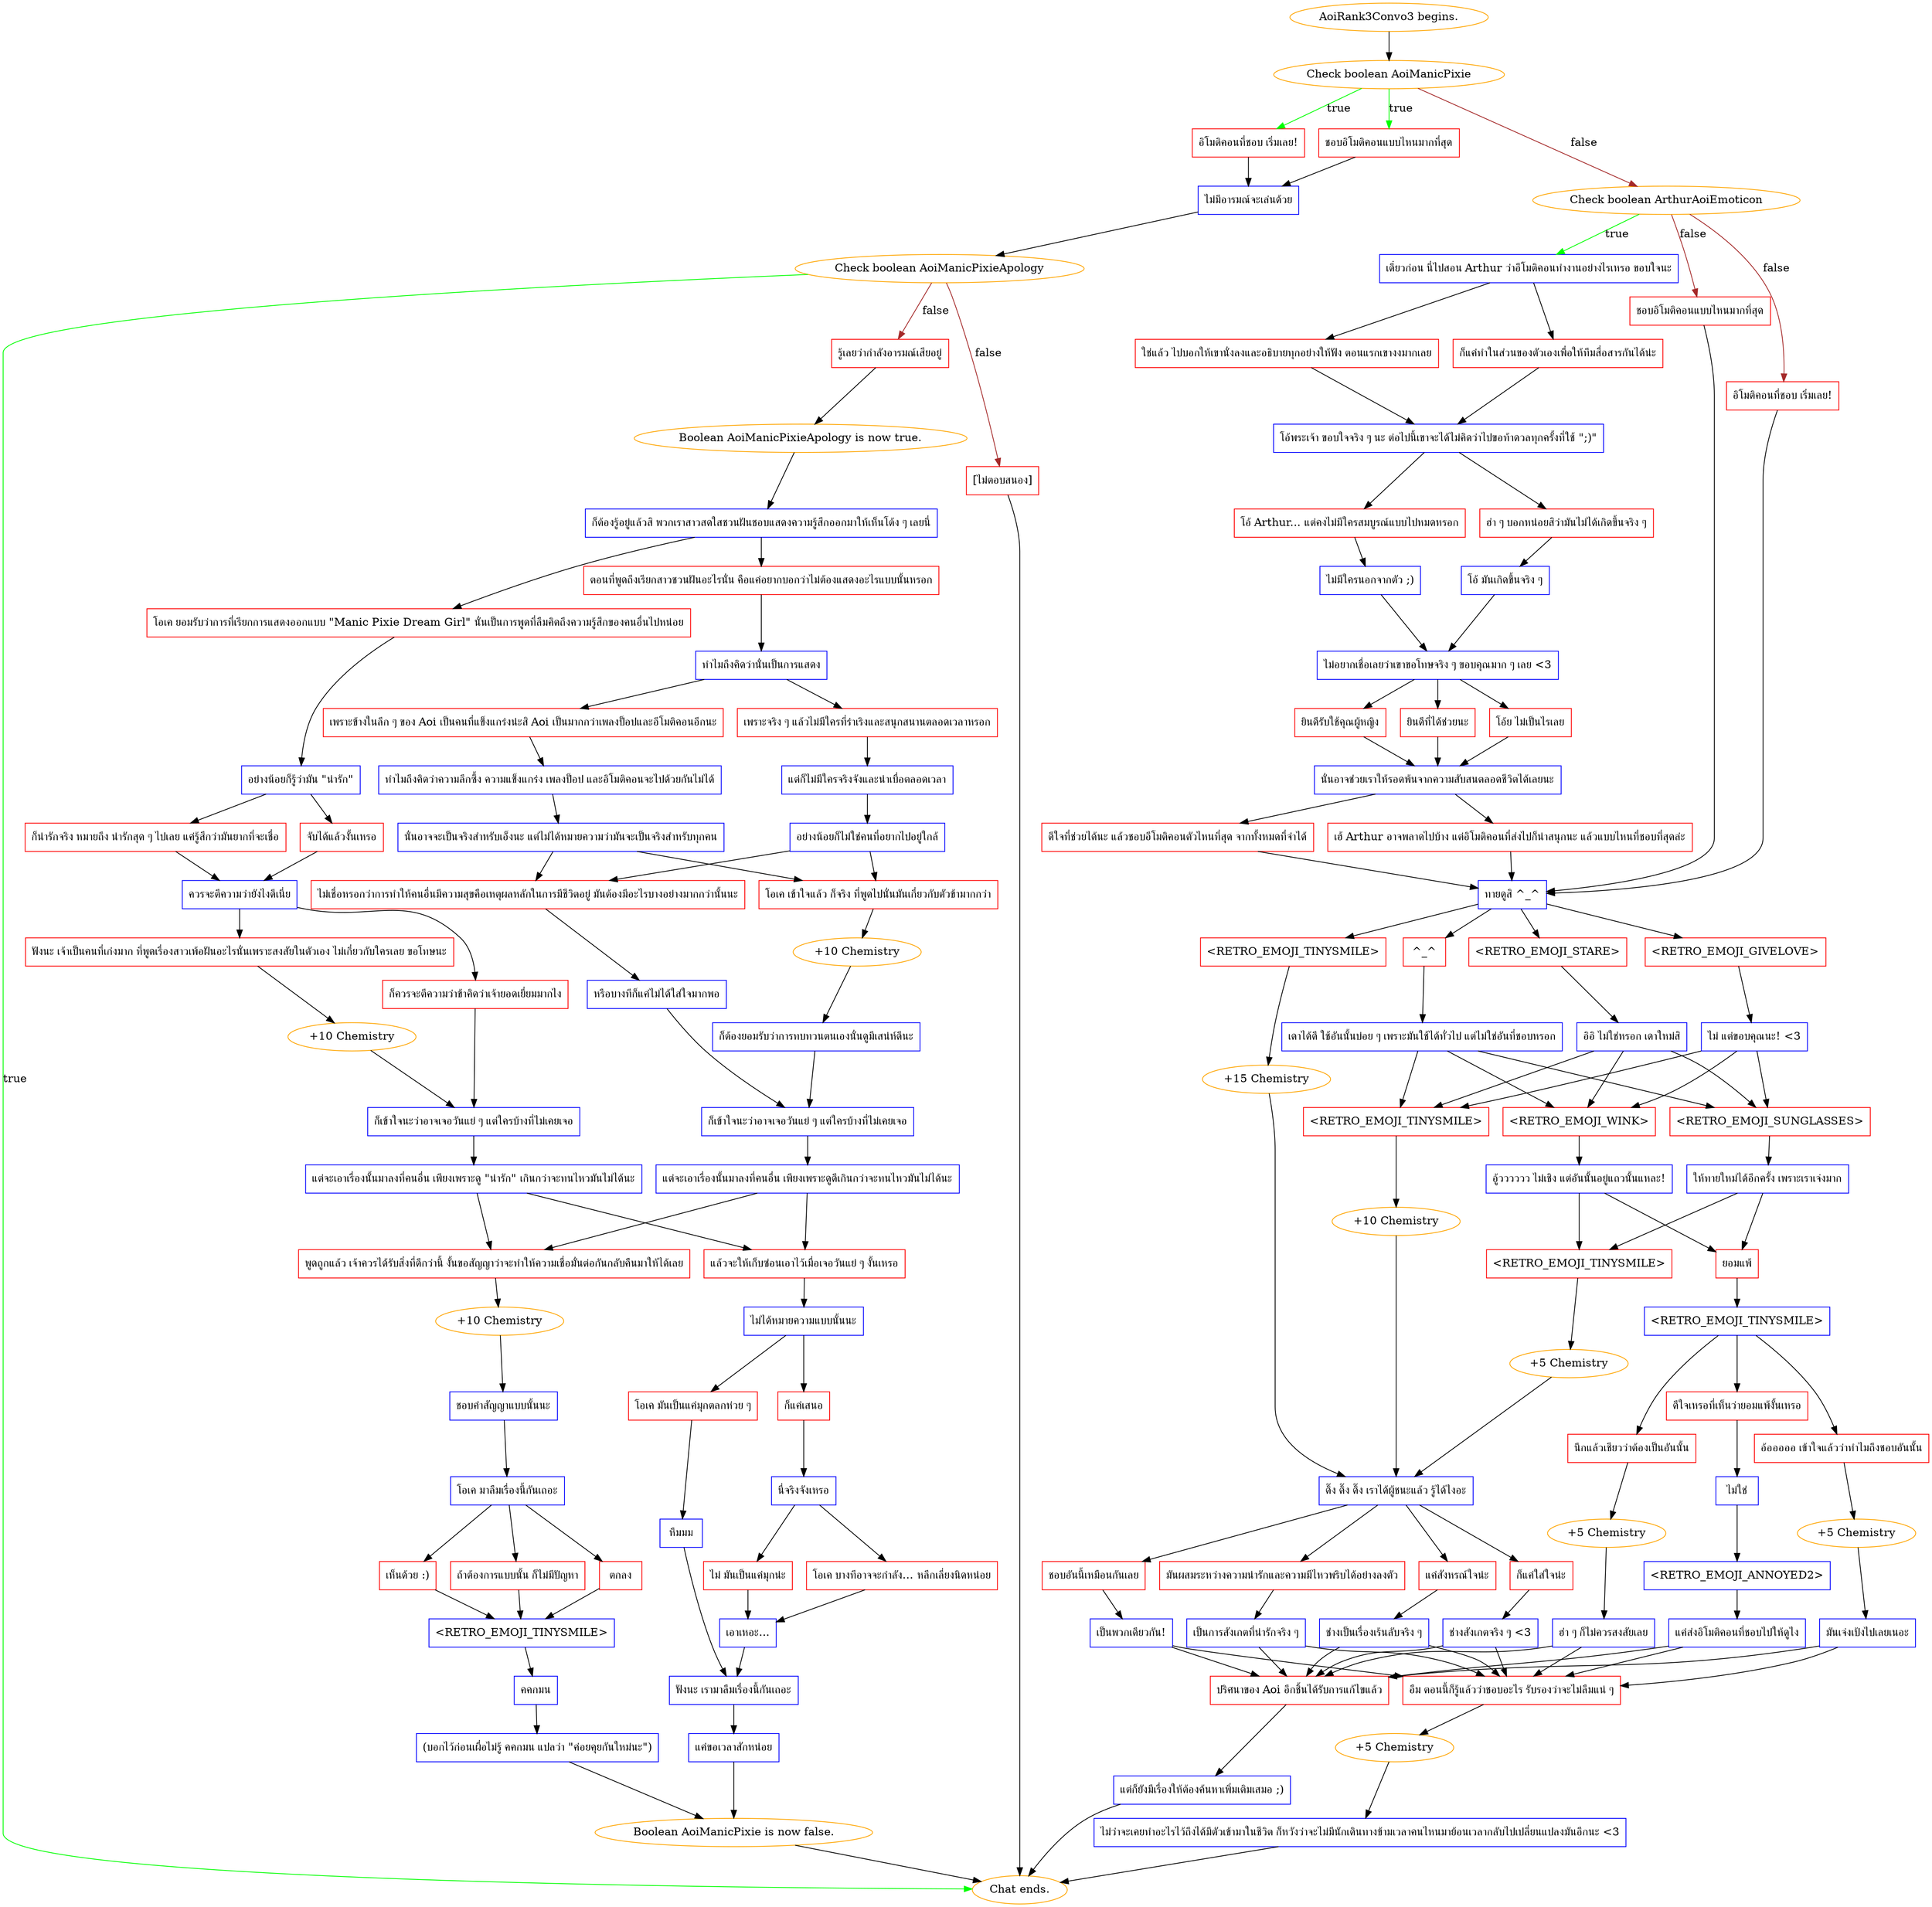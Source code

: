 digraph {
	"AoiRank3Convo3 begins." [color=orange];
		"AoiRank3Convo3 begins." -> j143323039;
	j143323039 [label="Check boolean AoiManicPixie",color=orange];
		j143323039 -> j1136812026 [label=true,color=green];
		j143323039 -> j3569672602 [label=true,color=green];
		j143323039 -> j1479617161 [label=false,color=brown];
	j1136812026 [label="ชอบอิโมติคอนแบบไหนมากที่สุด",shape=box,color=red];
		j1136812026 -> j801785831;
	j3569672602 [label="อิโมติคอนที่ชอบ เริ่มเลย!",shape=box,color=red];
		j3569672602 -> j801785831;
	j1479617161 [label="Check boolean ArthurAoiEmoticon",color=orange];
		j1479617161 -> j1745931114 [label=true,color=green];
		j1479617161 -> j197135107 [label=false,color=brown];
		j1479617161 -> j290650361 [label=false,color=brown];
	j801785831 [label="ไม่มีอารมณ์จะเล่นด้วย",shape=box,color=blue];
		j801785831 -> j2910786149;
	j1745931114 [label="เดี๋ยวก่อน นี่ไปสอน Arthur ว่าอีโมติคอนทำงานอย่างไรเหรอ ขอบใจนะ",shape=box,color=blue];
		j1745931114 -> j1059621322;
		j1745931114 -> j860868862;
	j197135107 [label="ชอบอิโมติคอนแบบไหนมากที่สุด",shape=box,color=red];
		j197135107 -> j514292495;
	j290650361 [label="อิโมติคอนที่ชอบ เริ่มเลย!",shape=box,color=red];
		j290650361 -> j514292495;
	j2910786149 [label="Check boolean AoiManicPixieApology",color=orange];
		j2910786149 -> "Chat ends." [label=true,color=green];
		j2910786149 -> j2420849945 [label=false,color=brown];
		j2910786149 -> j186718899 [label=false,color=brown];
	j1059621322 [label="ใช่แล้ว ไปบอกให้เขานั่งลงและอธิบายทุกอย่างให้ฟัง ตอนแรกเขางงมากเลย",shape=box,color=red];
		j1059621322 -> j1154888446;
	j860868862 [label="ก็แค่ทำในส่วนของตัวเองเพื่อให้ทีมสื่อสารกันได้น่ะ",shape=box,color=red];
		j860868862 -> j1154888446;
	j514292495 [label="ทายดูสิ ^_^",shape=box,color=blue];
		j514292495 -> j3983891541;
		j514292495 -> j2010095492;
		j514292495 -> j2575744493;
		j514292495 -> j1323128538;
	"Chat ends." [color=orange];
	j2420849945 [label="รู้เลยว่ากำลังอารมณ์เสียอยู่",shape=box,color=red];
		j2420849945 -> j4114619064;
	j186718899 [label="[ไม่ตอบสนอง]",shape=box,color=red];
		j186718899 -> "Chat ends.";
	j1154888446 [label="โอ้พระเจ้า ขอบใจจริง ๆ นะ ต่อไปนี้เขาจะได้ไม่คิดว่าไปขอท้าดวลทุกครั้งที่ใช้ \";)\"",shape=box,color=blue];
		j1154888446 -> j3201404021;
		j1154888446 -> j1773258728;
	j3983891541 [label="<RETRO_EMOJI_GIVELOVE>",shape=box,color=red];
		j3983891541 -> j4139404446;
	j2010095492 [label="^_^",shape=box,color=red];
		j2010095492 -> j4251098607;
	j2575744493 [label="<RETRO_EMOJI_STARE>",shape=box,color=red];
		j2575744493 -> j880845019;
	j1323128538 [label="<RETRO_EMOJI_TINYSMILE>",shape=box,color=red];
		j1323128538 -> j346609886;
	j4114619064 [label="Boolean AoiManicPixieApology is now true.",color=orange];
		j4114619064 -> j3731335819;
	j3201404021 [label="ฮ่า ๆ บอกหน่อยสิว่ามันไม่ได้เกิดขึ้นจริง ๆ",shape=box,color=red];
		j3201404021 -> j2865580251;
	j1773258728 [label="โอ้ Arthur... แต่คงไม่มีใครสมบูรณ์แบบไปหมดหรอก",shape=box,color=red];
		j1773258728 -> j2421628119;
	j4139404446 [label="ไม่ แต่ขอบคุณนะ! <3",shape=box,color=blue];
		j4139404446 -> j2554968959;
		j4139404446 -> j1989353867;
		j4139404446 -> j1727844345;
	j4251098607 [label="เดาได้ดี ใช้อันนั้นบ่อย ๆ เพราะมันใช้ได้ทั่วไป แต่ไม่ใช่อันที่ชอบหรอก",shape=box,color=blue];
		j4251098607 -> j2554968959;
		j4251098607 -> j1989353867;
		j4251098607 -> j1727844345;
	j880845019 [label="อิอิ ไม่ใช่หรอก เดาใหม่สิ",shape=box,color=blue];
		j880845019 -> j2554968959;
		j880845019 -> j1989353867;
		j880845019 -> j1727844345;
	j346609886 [label="+15 Chemistry",color=orange];
		j346609886 -> j695465043;
	j3731335819 [label="ก็ต้องรู้อยู่แล้วสิ พวกเราสาวสดใสชวนฝันชอบแสดงความรู้สึกออกมาให้เห็นโต้ง ๆ เลยนี่",shape=box,color=blue];
		j3731335819 -> j4184880694;
		j3731335819 -> j2252976765;
	j2865580251 [label="โอ้ มันเกิดขึ้นจริง ๆ",shape=box,color=blue];
		j2865580251 -> j3279721611;
	j2421628119 [label="ไม่มีใครนอกจากตัว ;)",shape=box,color=blue];
		j2421628119 -> j3279721611;
	j2554968959 [label="<RETRO_EMOJI_WINK>",shape=box,color=red];
		j2554968959 -> j2488045201;
	j1989353867 [label="<RETRO_EMOJI_SUNGLASSES>",shape=box,color=red];
		j1989353867 -> j303296842;
	j1727844345 [label="<RETRO_EMOJI_TINYSMILE>",shape=box,color=red];
		j1727844345 -> j244228727;
	j695465043 [label="ดิ๊ง ดิ๊ง ดิ๊ง เราได้ผู้ชนะแล้ว รู้ได้ไงอะ",shape=box,color=blue];
		j695465043 -> j1491798562;
		j695465043 -> j3082492775;
		j695465043 -> j754971236;
		j695465043 -> j1050238498;
	j4184880694 [label="โอเค ยอมรับว่าการที่เรียกการแสดงออกแบบ \"Manic Pixie Dream Girl\" นั่นเป็นการพูดที่ลืมคิดถึงความรู้สึกของคนอื่นไปหน่อย",shape=box,color=red];
		j4184880694 -> j3537072089;
	j2252976765 [label="ตอนที่พูดถึงเรียกสาวชวนฝันอะไรนั่น คือแค่อยากบอกว่าไม่ต้องแสดงอะไรแบบนั้นหรอก",shape=box,color=red];
		j2252976765 -> j3795769778;
	j3279721611 [label="ไม่อยากเชื่อเลยว่าเขาขอโทษจริง ๆ ขอบคุณมาก ๆ เลย <3",shape=box,color=blue];
		j3279721611 -> j3839426811;
		j3279721611 -> j812149567;
		j3279721611 -> j2434161866;
	j2488045201 [label="อู้วววววว ไม่เชิง แต่อันนั้นอยู่แถวนั้นแหละ!",shape=box,color=blue];
		j2488045201 -> j1361045324;
		j2488045201 -> j446627722;
	j303296842 [label="ให้ทายใหม่ได้อีกครั้ง เพราะเราเจ๋งมาก",shape=box,color=blue];
		j303296842 -> j1361045324;
		j303296842 -> j446627722;
	j244228727 [label="+10 Chemistry",color=orange];
		j244228727 -> j695465043;
	j1491798562 [label="ชอบอันนี้เหมือนกันเลย",shape=box,color=red];
		j1491798562 -> j550567274;
	j3082492775 [label="มันผสมระหว่างความน่ารักและความมีไหวพริบได้อย่างลงตัว",shape=box,color=red];
		j3082492775 -> j2450801090;
	j754971236 [label="แค่สังหรณ์ใจน่ะ",shape=box,color=red];
		j754971236 -> j2318092066;
	j1050238498 [label="ก็แค่ใส่ใจน่ะ",shape=box,color=red];
		j1050238498 -> j1355474505;
	j3537072089 [label="อย่างน้อยก็รู้ว่ามัน \"น่ารัก\"",shape=box,color=blue];
		j3537072089 -> j4274743657;
		j3537072089 -> j2213776454;
	j3795769778 [label="ทำไมถึงคิดว่านั่นเป็นการแสดง",shape=box,color=blue];
		j3795769778 -> j3111997187;
		j3795769778 -> j3069632638;
	j3839426811 [label="โอ้ย ไม่เป็นไรเลย",shape=box,color=red];
		j3839426811 -> j1007245299;
	j812149567 [label="ยินดีรับใช้คุณผู้หญิง",shape=box,color=red];
		j812149567 -> j1007245299;
	j2434161866 [label="ยินดีที่ได้ช่วยนะ",shape=box,color=red];
		j2434161866 -> j1007245299;
	j1361045324 [label="ยอมแพ้",shape=box,color=red];
		j1361045324 -> j659149515;
	j446627722 [label="<RETRO_EMOJI_TINYSMILE>",shape=box,color=red];
		j446627722 -> j1757960187;
	j550567274 [label="เป็นพวกเดียวกัน!",shape=box,color=blue];
		j550567274 -> j4162529074;
		j550567274 -> j2064972185;
	j2450801090 [label="เป็นการสังเกตที่น่ารักจริง ๆ",shape=box,color=blue];
		j2450801090 -> j4162529074;
		j2450801090 -> j2064972185;
	j2318092066 [label="ช่างเป็นเรื่องเร้นลับจริง ๆ",shape=box,color=blue];
		j2318092066 -> j4162529074;
		j2318092066 -> j2064972185;
	j1355474505 [label="ช่างสังเกตจริง ๆ <3",shape=box,color=blue];
		j1355474505 -> j4162529074;
		j1355474505 -> j2064972185;
	j4274743657 [label="ก็น่ารักจริง หมายถึง น่ารักสุด ๆ ไปเลย แค่รู้สึกว่ามันยากที่จะเชื่อ",shape=box,color=red];
		j4274743657 -> j1219574544;
	j2213776454 [label="จับได้แล้วงั้นเหรอ",shape=box,color=red];
		j2213776454 -> j1219574544;
	j3111997187 [label="เพราะจริง ๆ แล้วไม่มีใครที่ร่าเริงและสนุกสนานตลอดเวลาหรอก",shape=box,color=red];
		j3111997187 -> j2963065185;
	j3069632638 [label="เพราะข้างในลึก ๆ ของ Aoi เป็นคนที่แข็งแกร่งน่ะสิ Aoi เป็นมากกว่าเพลงป็อปและอีโมติคอนอีกนะ",shape=box,color=red];
		j3069632638 -> j2739195437;
	j1007245299 [label="นั่นอาจช่วยเราให้รอดพ้นจากความสับสนตลอดชีวิตได้เลยนะ",shape=box,color=blue];
		j1007245299 -> j548183040;
		j1007245299 -> j1063715682;
	j659149515 [label="<RETRO_EMOJI_TINYSMILE>",shape=box,color=blue];
		j659149515 -> j3691015208;
		j659149515 -> j360063045;
		j659149515 -> j2713071590;
	j1757960187 [label="+5 Chemistry",color=orange];
		j1757960187 -> j695465043;
	j4162529074 [label="อืม ตอนนี้ก็รู้แล้วว่าชอบอะไร รับรองว่าจะไม่ลืมแน่ ๆ",shape=box,color=red];
		j4162529074 -> j2282925134;
	j2064972185 [label="ปริศนาของ Aoi อีกชิ้นได้รับการแก้ไขแล้ว",shape=box,color=red];
		j2064972185 -> j381191871;
	j1219574544 [label="ควรจะตีความว่ายังไงดีเนี่ย",shape=box,color=blue];
		j1219574544 -> j1106983947;
		j1219574544 -> j429766958;
	j2963065185 [label="แต่ก็ไม่มีใครจริงจังและน่าเบื่อตลอดเวลา",shape=box,color=blue];
		j2963065185 -> j263437300;
	j2739195437 [label="ทำไมถึงคิดว่าความลึกซึ้ง ความแข็งแกร่ง เพลงป็อป และอิโมติคอนจะไปด้วยกันไม่ได้",shape=box,color=blue];
		j2739195437 -> j2594958932;
	j548183040 [label="ดีใจที่ช่วยได้นะ แล้วชอบอีโมติคอนตัวไหนที่สุด จากทั้งหมดที่จำได้",shape=box,color=red];
		j548183040 -> j514292495;
	j1063715682 [label="เฮ้ Arthur อาจพลาดไปบ้าง แต่อิโมติคอนที่ส่งไปก็น่าสนุกนะ แล้วแบบไหนที่ชอบที่สุดล่ะ",shape=box,color=red];
		j1063715682 -> j514292495;
	j3691015208 [label="อ้อออออ เข้าใจแล้วว่าทำไมถึงชอบอันนั้น",shape=box,color=red];
		j3691015208 -> j3624607982;
	j360063045 [label="ดีใจเหรอที่เห็นว่ายอมแพ้งั้นเหรอ",shape=box,color=red];
		j360063045 -> j2415833099;
	j2713071590 [label="นึกแล้วเชียวว่าต้องเป็นอันนั้น",shape=box,color=red];
		j2713071590 -> j3054035374;
	j2282925134 [label="+5 Chemistry",color=orange];
		j2282925134 -> j3952570562;
	j381191871 [label="แต่ก็ยังมีเรื่องให้ต้องค้นหาเพิ่มเติมเสมอ ;)",shape=box,color=blue];
		j381191871 -> "Chat ends.";
	j1106983947 [label="ฟังนะ เจ้าเป็นคนที่เก่งมาก ที่พูดเรื่องสาวเพ้อฝันอะไรนั่นเพราะสงสัยในตัวเอง ไม่เกี่ยวกับใครเลย ขอโทษนะ",shape=box,color=red];
		j1106983947 -> j2285842688;
	j429766958 [label="ก็ควรจะตีความว่าข้าคิดว่าเจ้ายอดเยี่ยมมากไง",shape=box,color=red];
		j429766958 -> j3962862916;
	j263437300 [label="อย่างน้อยก็ไม่ใช่คนที่อยากไปอยู่ใกล้",shape=box,color=blue];
		j263437300 -> j3083385866;
		j263437300 -> j2710236177;
	j2594958932 [label="นั่นอาจจะเป็นจริงสำหรับเอ็งนะ แต่ไม่ได้หมายความว่ามันจะเป็นจริงสำหรับทุกคน",shape=box,color=blue];
		j2594958932 -> j2710236177;
		j2594958932 -> j3083385866;
	j3624607982 [label="+5 Chemistry",color=orange];
		j3624607982 -> j2255661561;
	j2415833099 [label="ไม่ใช่",shape=box,color=blue];
		j2415833099 -> j1439903338;
	j3054035374 [label="+5 Chemistry",color=orange];
		j3054035374 -> j895302624;
	j3952570562 [label="ไม่ว่าจะเคยทำอะไรไว้ถึงได้มีตัวเข้ามาในชีวิต ก็หวังว่าจะไม่มีนักเดินทางข้ามเวลาคนไหนมาย้อนเวลากลับไปเปลี่ยนแปลงมันอีกนะ <3",shape=box,color=blue];
		j3952570562 -> "Chat ends.";
	j2285842688 [label="+10 Chemistry",color=orange];
		j2285842688 -> j3962862916;
	j3962862916 [label="ก็เข้าใจนะว่าอาจเจอวันแย่ ๆ แต่ใครบ้างที่ไม่เคยเจอ",shape=box,color=blue];
		j3962862916 -> j2162994670;
	j3083385866 [label="ไม่เชื่อหรอกว่าการทำให้คนอื่นมีความสุขคือเหตุผลหลักในการมีชีวิตอยู่ มันต้องมีอะไรบางอย่างมากกว่านั้นนะ",shape=box,color=red];
		j3083385866 -> j3064855500;
	j2710236177 [label="โอเค เข้าใจแล้ว ก็จริง ที่พูดไปนั่นมันเกี่ยวกับตัวข้ามากกว่า",shape=box,color=red];
		j2710236177 -> j261992276;
	j2255661561 [label="มันเจ๋งเป้งไปเลยเนอะ",shape=box,color=blue];
		j2255661561 -> j4162529074;
		j2255661561 -> j2064972185;
	j1439903338 [label="<RETRO_EMOJI_ANNOYED2>",shape=box,color=blue];
		j1439903338 -> j4150358237;
	j895302624 [label="ฮ่า ๆ ก็ไม่ควรสงสัยเลย",shape=box,color=blue];
		j895302624 -> j4162529074;
		j895302624 -> j2064972185;
	j2162994670 [label="แต่จะเอาเรื่องนั้นมาลงที่คนอื่น เพียงเพราะดู \"น่ารัก\" เกินกว่าจะทนไหวมันไม่ได้นะ",shape=box,color=blue];
		j2162994670 -> j2577877686;
		j2162994670 -> j3459840291;
	j3064855500 [label="หรือบางทีก็แค่ไม่ได้ใส่ใจมากพอ",shape=box,color=blue];
		j3064855500 -> j2725304154;
	j261992276 [label="+10 Chemistry",color=orange];
		j261992276 -> j3648474053;
	j4150358237 [label="แค่ส่งอิโมติคอนที่ชอบไปให้ดูไง",shape=box,color=blue];
		j4150358237 -> j4162529074;
		j4150358237 -> j2064972185;
	j2577877686 [label="พูดถูกแล้ว เจ้าควรได้รับสิ่งที่ดีกว่านี้ งั้นขอสัญญาว่าจะทำให้ความเชื่อมั่นต่อกันกลับคืนมาให้ได้เลย",shape=box,color=red];
		j2577877686 -> j2511403598;
	j3459840291 [label="แล้วจะให้เก็บซ่อนเอาไว้เมื่อเจอวันแย่ ๆ งั้นเหรอ",shape=box,color=red];
		j3459840291 -> j1147581066;
	j2725304154 [label="ก็เข้าใจนะว่าอาจเจอวันแย่ ๆ แต่ใครบ้างที่ไม่เคยเจอ",shape=box,color=blue];
		j2725304154 -> j3249894416;
	j3648474053 [label="ก็ต้องยอมรับว่าการทบทวนตนเองนั่นดูมีเสน่ห์ดีนะ",shape=box,color=blue];
		j3648474053 -> j2725304154;
	j2511403598 [label="+10 Chemistry",color=orange];
		j2511403598 -> j76867881;
	j1147581066 [label="ไม่ได้หมายความแบบนั้นนะ",shape=box,color=blue];
		j1147581066 -> j1783298766;
		j1147581066 -> j2560157822;
	j3249894416 [label="แต่จะเอาเรื่องนั้นมาลงที่คนอื่น เพียงเพราะดูดีเกินกว่าจะทนไหวมันไม่ได้นะ",shape=box,color=blue];
		j3249894416 -> j2577877686;
		j3249894416 -> j3459840291;
	j76867881 [label="ชอบคำสัญญาแบบนั้นนะ",shape=box,color=blue];
		j76867881 -> j319766594;
	j1783298766 [label="ก็แค่เสนอ",shape=box,color=red];
		j1783298766 -> j1671305467;
	j2560157822 [label="โอเค มันเป็นแค่มุกตลกห่วย ๆ",shape=box,color=red];
		j2560157822 -> j250136862;
	j319766594 [label="โอเค มาลืมเรื่องนี้กันเถอะ",shape=box,color=blue];
		j319766594 -> j1281953400;
		j319766594 -> j2787097002;
		j319766594 -> j4141663225;
	j1671305467 [label="นี่จริงจังเหรอ",shape=box,color=blue];
		j1671305467 -> j486473018;
		j1671305467 -> j2045292800;
	j250136862 [label="หืมมม",shape=box,color=blue];
		j250136862 -> j3312642909;
	j1281953400 [label="ตกลง",shape=box,color=red];
		j1281953400 -> j168365388;
	j2787097002 [label="เห็นด้วย :)",shape=box,color=red];
		j2787097002 -> j168365388;
	j4141663225 [label="ถ้าต้องการแบบนั้น ก็ไม่มีปัญหา",shape=box,color=red];
		j4141663225 -> j168365388;
	j486473018 [label="โอเค บางทีอาจจะกำลัง… หลีกเลี่ยงนิดหน่อย",shape=box,color=red];
		j486473018 -> j1509229605;
	j2045292800 [label="ไม่ มันเป็นแค่มุกน่ะ",shape=box,color=red];
		j2045292800 -> j1509229605;
	j3312642909 [label="ฟังนะ เรามาลืมเรื่องนี้กันเถอะ",shape=box,color=blue];
		j3312642909 -> j2297762073;
	j168365388 [label="<RETRO_EMOJI_TINYSMILE>",shape=box,color=blue];
		j168365388 -> j1249010196;
	j1509229605 [label="เอาเหอะ...",shape=box,color=blue];
		j1509229605 -> j3312642909;
	j2297762073 [label="แค่ขอเวลาสักหน่อย",shape=box,color=blue];
		j2297762073 -> j2477397060;
	j1249010196 [label="คคกมน",shape=box,color=blue];
		j1249010196 -> j139605584;
	j2477397060 [label="Boolean AoiManicPixie is now false.",color=orange];
		j2477397060 -> "Chat ends.";
	j139605584 [label="(บอกไว้ก่อนเผื่อไม่รู้ คคกมน แปลว่า \"ค่อยคุยกันใหม่นะ\")",shape=box,color=blue];
		j139605584 -> j2477397060;
}